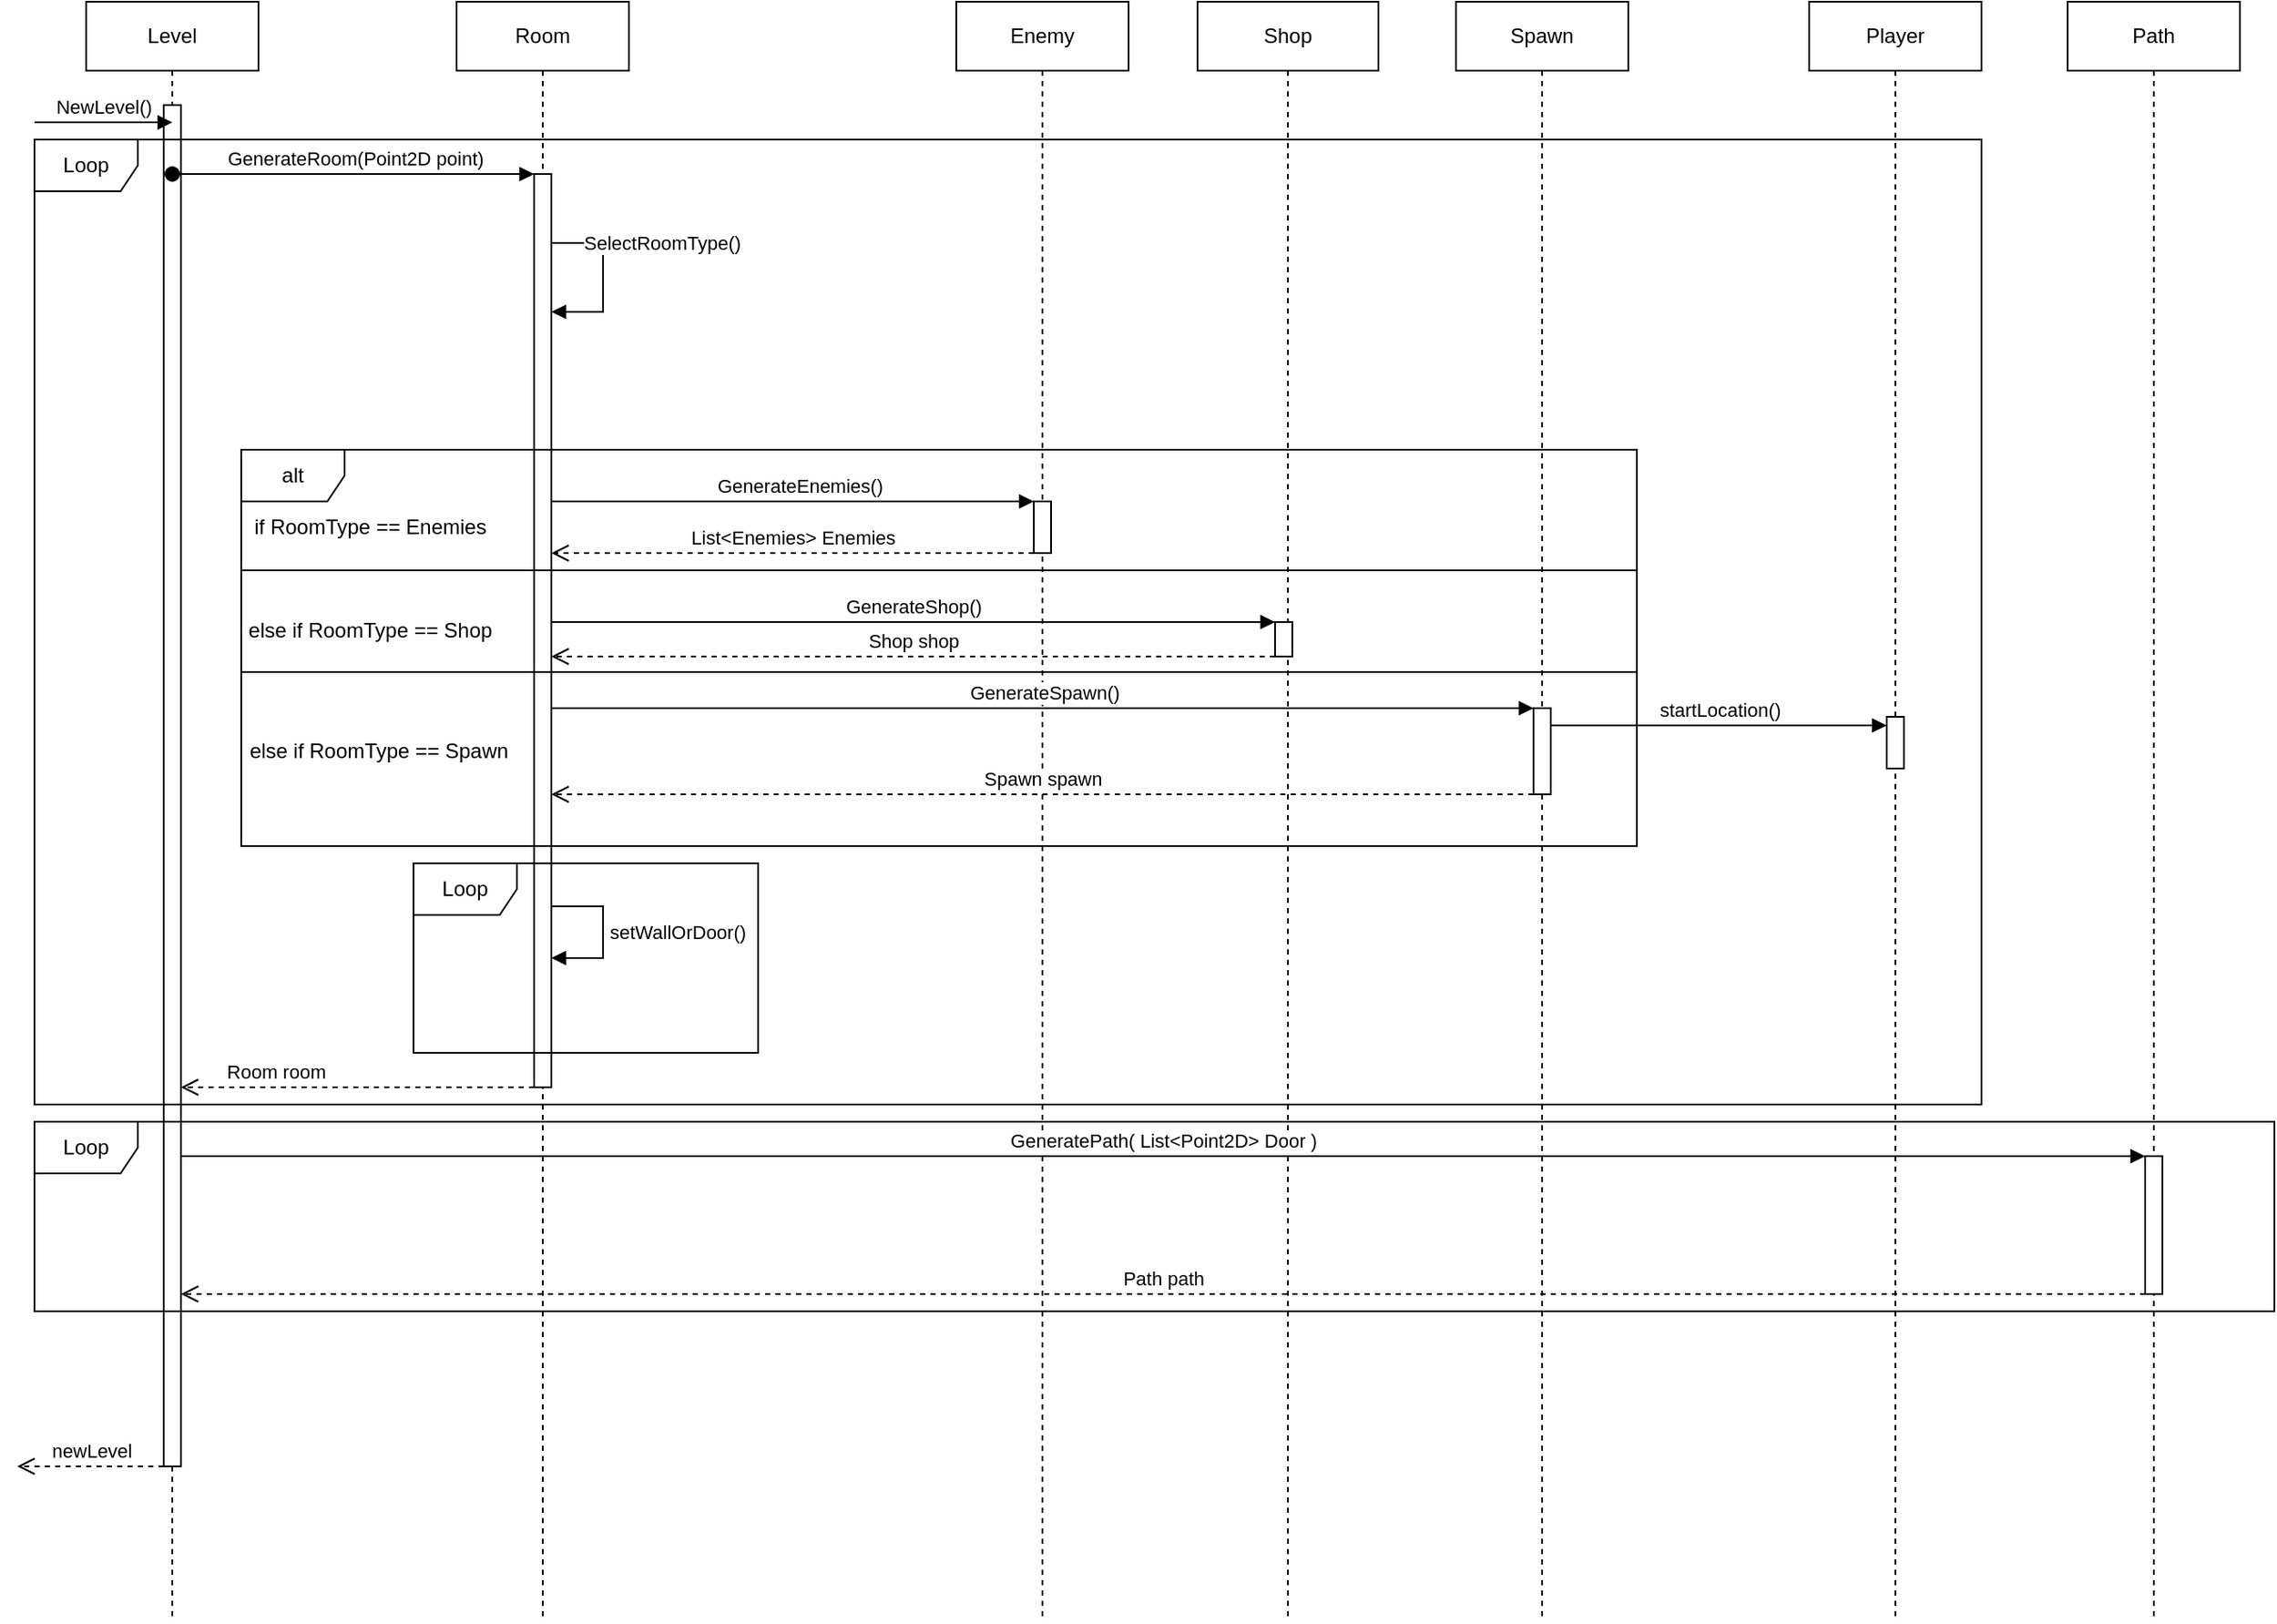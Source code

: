 <mxfile version="21.2.9" type="device">
  <diagram name="Page-1" id="jr3ReB0tD8OsRymx3ufy">
    <mxGraphModel dx="1985" dy="858" grid="1" gridSize="10" guides="1" tooltips="1" connect="1" arrows="1" fold="1" page="1" pageScale="1" pageWidth="1169" pageHeight="1654" math="0" shadow="0">
      <root>
        <mxCell id="0" />
        <mxCell id="1" parent="0" />
        <mxCell id="9FrHZgVtpIwVvqokSLea-17" value="Level" style="shape=umlLifeline;perimeter=lifelinePerimeter;whiteSpace=wrap;html=1;container=1;dropTarget=0;collapsible=0;recursiveResize=0;outlineConnect=0;portConstraint=eastwest;newEdgeStyle={&quot;edgeStyle&quot;:&quot;elbowEdgeStyle&quot;,&quot;elbow&quot;:&quot;vertical&quot;,&quot;curved&quot;:0,&quot;rounded&quot;:0};" parent="1" vertex="1">
          <mxGeometry x="50" y="10" width="100" height="940" as="geometry" />
        </mxCell>
        <mxCell id="9FrHZgVtpIwVvqokSLea-31" value="&amp;nbsp;" style="html=1;points=[];perimeter=orthogonalPerimeter;outlineConnect=0;targetShapes=umlLifeline;portConstraint=eastwest;newEdgeStyle={&quot;edgeStyle&quot;:&quot;elbowEdgeStyle&quot;,&quot;elbow&quot;:&quot;vertical&quot;,&quot;curved&quot;:0,&quot;rounded&quot;:0};" parent="9FrHZgVtpIwVvqokSLea-17" vertex="1">
          <mxGeometry x="45" y="60" width="10" height="790" as="geometry" />
        </mxCell>
        <mxCell id="9FrHZgVtpIwVvqokSLea-18" value="Room" style="shape=umlLifeline;perimeter=lifelinePerimeter;whiteSpace=wrap;html=1;container=1;dropTarget=0;collapsible=0;recursiveResize=0;outlineConnect=0;portConstraint=eastwest;newEdgeStyle={&quot;edgeStyle&quot;:&quot;elbowEdgeStyle&quot;,&quot;elbow&quot;:&quot;vertical&quot;,&quot;curved&quot;:0,&quot;rounded&quot;:0};" parent="1" vertex="1">
          <mxGeometry x="265" y="10" width="100" height="940" as="geometry" />
        </mxCell>
        <mxCell id="9FrHZgVtpIwVvqokSLea-24" value="" style="html=1;points=[];perimeter=orthogonalPerimeter;outlineConnect=0;targetShapes=umlLifeline;portConstraint=eastwest;newEdgeStyle={&quot;edgeStyle&quot;:&quot;elbowEdgeStyle&quot;,&quot;elbow&quot;:&quot;vertical&quot;,&quot;curved&quot;:0,&quot;rounded&quot;:0};" parent="9FrHZgVtpIwVvqokSLea-18" vertex="1">
          <mxGeometry x="45" y="100" width="10" height="530" as="geometry" />
        </mxCell>
        <mxCell id="9FrHZgVtpIwVvqokSLea-38" value="SelectRoomType()" style="html=1;align=left;spacingLeft=2;endArrow=block;rounded=0;edgeStyle=orthogonalEdgeStyle;curved=0;rounded=0;" parent="9FrHZgVtpIwVvqokSLea-18" edge="1">
          <mxGeometry relative="1" as="geometry">
            <mxPoint x="55" y="210" as="sourcePoint" />
            <Array as="points">
              <mxPoint x="55" y="140" />
              <mxPoint x="85" y="140" />
              <mxPoint x="85" y="180" />
            </Array>
            <mxPoint as="offset" />
            <mxPoint x="55" y="180.0" as="targetPoint" />
          </mxGeometry>
        </mxCell>
        <mxCell id="9FrHZgVtpIwVvqokSLea-19" value="Shop" style="shape=umlLifeline;perimeter=lifelinePerimeter;whiteSpace=wrap;html=1;container=1;dropTarget=0;collapsible=0;recursiveResize=0;outlineConnect=0;portConstraint=eastwest;newEdgeStyle={&quot;edgeStyle&quot;:&quot;elbowEdgeStyle&quot;,&quot;elbow&quot;:&quot;vertical&quot;,&quot;curved&quot;:0,&quot;rounded&quot;:0};" parent="1" vertex="1">
          <mxGeometry x="695" y="10" width="105" height="940" as="geometry" />
        </mxCell>
        <mxCell id="9FrHZgVtpIwVvqokSLea-20" value="Enemy" style="shape=umlLifeline;perimeter=lifelinePerimeter;whiteSpace=wrap;html=1;container=1;dropTarget=0;collapsible=0;recursiveResize=0;outlineConnect=0;portConstraint=eastwest;newEdgeStyle={&quot;edgeStyle&quot;:&quot;elbowEdgeStyle&quot;,&quot;elbow&quot;:&quot;vertical&quot;,&quot;curved&quot;:0,&quot;rounded&quot;:0};" parent="1" vertex="1">
          <mxGeometry x="555" y="10" width="100" height="940" as="geometry" />
        </mxCell>
        <mxCell id="9FrHZgVtpIwVvqokSLea-21" value="Spawn" style="shape=umlLifeline;perimeter=lifelinePerimeter;whiteSpace=wrap;html=1;container=1;dropTarget=0;collapsible=0;recursiveResize=0;outlineConnect=0;portConstraint=eastwest;newEdgeStyle={&quot;edgeStyle&quot;:&quot;elbowEdgeStyle&quot;,&quot;elbow&quot;:&quot;vertical&quot;,&quot;curved&quot;:0,&quot;rounded&quot;:0};" parent="1" vertex="1">
          <mxGeometry x="845" y="10" width="100" height="940" as="geometry" />
        </mxCell>
        <mxCell id="9FrHZgVtpIwVvqokSLea-25" value="GenerateRoom(Point2D point)" style="html=1;verticalAlign=bottom;startArrow=oval;endArrow=block;startSize=8;edgeStyle=elbowEdgeStyle;elbow=vertical;curved=0;rounded=0;" parent="1" source="9FrHZgVtpIwVvqokSLea-17" target="9FrHZgVtpIwVvqokSLea-24" edge="1">
          <mxGeometry x="0.003" relative="1" as="geometry">
            <mxPoint x="230" y="110" as="sourcePoint" />
            <Array as="points">
              <mxPoint x="230" y="110" />
            </Array>
            <mxPoint as="offset" />
          </mxGeometry>
        </mxCell>
        <mxCell id="9FrHZgVtpIwVvqokSLea-30" value="NewLevel()" style="html=1;verticalAlign=bottom;endArrow=block;edgeStyle=elbowEdgeStyle;elbow=vertical;curved=0;rounded=0;" parent="1" edge="1">
          <mxGeometry width="80" relative="1" as="geometry">
            <mxPoint x="20" y="80.04" as="sourcePoint" />
            <mxPoint x="100" y="80.04" as="targetPoint" />
          </mxGeometry>
        </mxCell>
        <mxCell id="9FrHZgVtpIwVvqokSLea-39" value="alt" style="shape=umlFrame;whiteSpace=wrap;html=1;pointerEvents=0;" parent="1" vertex="1">
          <mxGeometry x="140" y="270" width="810" height="230" as="geometry" />
        </mxCell>
        <mxCell id="9FrHZgVtpIwVvqokSLea-43" value="" style="html=1;points=[];perimeter=orthogonalPerimeter;outlineConnect=0;targetShapes=umlLifeline;portConstraint=eastwest;newEdgeStyle={&quot;edgeStyle&quot;:&quot;elbowEdgeStyle&quot;,&quot;elbow&quot;:&quot;vertical&quot;,&quot;curved&quot;:0,&quot;rounded&quot;:0};" parent="1" vertex="1">
          <mxGeometry x="600" y="300" width="10" height="30" as="geometry" />
        </mxCell>
        <mxCell id="9FrHZgVtpIwVvqokSLea-44" value="GenerateEnemies()" style="html=1;verticalAlign=bottom;endArrow=block;edgeStyle=elbowEdgeStyle;elbow=vertical;curved=0;rounded=0;" parent="1" target="9FrHZgVtpIwVvqokSLea-43" edge="1">
          <mxGeometry x="0.361" relative="1" as="geometry">
            <mxPoint x="465" y="300" as="sourcePoint" />
            <Array as="points">
              <mxPoint x="320" y="300" />
            </Array>
            <mxPoint as="offset" />
          </mxGeometry>
        </mxCell>
        <mxCell id="9FrHZgVtpIwVvqokSLea-45" value="List&amp;lt;Enemies&amp;gt; Enemies" style="html=1;verticalAlign=bottom;endArrow=open;dashed=1;endSize=8;edgeStyle=elbowEdgeStyle;elbow=vertical;curved=0;rounded=0;" parent="1" source="9FrHZgVtpIwVvqokSLea-43" target="9FrHZgVtpIwVvqokSLea-24" edge="1">
          <mxGeometry relative="1" as="geometry">
            <mxPoint x="530" y="375" as="targetPoint" />
            <Array as="points">
              <mxPoint x="470" y="330" />
            </Array>
          </mxGeometry>
        </mxCell>
        <mxCell id="9FrHZgVtpIwVvqokSLea-46" value="" style="html=1;points=[];perimeter=orthogonalPerimeter;outlineConnect=0;targetShapes=umlLifeline;portConstraint=eastwest;newEdgeStyle={&quot;edgeStyle&quot;:&quot;elbowEdgeStyle&quot;,&quot;elbow&quot;:&quot;vertical&quot;,&quot;curved&quot;:0,&quot;rounded&quot;:0};" parent="1" vertex="1">
          <mxGeometry x="740" y="370" width="10" height="20" as="geometry" />
        </mxCell>
        <mxCell id="9FrHZgVtpIwVvqokSLea-47" value="GenerateShop()" style="html=1;verticalAlign=bottom;endArrow=block;edgeStyle=elbowEdgeStyle;elbow=vertical;curved=0;rounded=0;" parent="1" source="9FrHZgVtpIwVvqokSLea-24" target="9FrHZgVtpIwVvqokSLea-46" edge="1">
          <mxGeometry relative="1" as="geometry">
            <mxPoint x="670" y="350" as="sourcePoint" />
            <Array as="points">
              <mxPoint x="620" y="370" />
              <mxPoint x="530" y="360" />
            </Array>
          </mxGeometry>
        </mxCell>
        <mxCell id="9FrHZgVtpIwVvqokSLea-48" value="Shop shop" style="html=1;verticalAlign=bottom;endArrow=open;dashed=1;endSize=8;edgeStyle=elbowEdgeStyle;elbow=vertical;curved=0;rounded=0;" parent="1" source="9FrHZgVtpIwVvqokSLea-46" target="9FrHZgVtpIwVvqokSLea-24" edge="1">
          <mxGeometry relative="1" as="geometry">
            <mxPoint x="670" y="425" as="targetPoint" />
            <Array as="points">
              <mxPoint x="530" y="390" />
            </Array>
          </mxGeometry>
        </mxCell>
        <mxCell id="9FrHZgVtpIwVvqokSLea-50" value="" style="html=1;points=[];perimeter=orthogonalPerimeter;outlineConnect=0;targetShapes=umlLifeline;portConstraint=eastwest;newEdgeStyle={&quot;edgeStyle&quot;:&quot;elbowEdgeStyle&quot;,&quot;elbow&quot;:&quot;vertical&quot;,&quot;curved&quot;:0,&quot;rounded&quot;:0};" parent="1" vertex="1">
          <mxGeometry x="890" y="420" width="10" height="50" as="geometry" />
        </mxCell>
        <mxCell id="9FrHZgVtpIwVvqokSLea-51" value="GenerateSpawn()" style="html=1;verticalAlign=bottom;endArrow=block;edgeStyle=elbowEdgeStyle;elbow=vertical;curved=0;rounded=0;" parent="1" source="9FrHZgVtpIwVvqokSLea-24" target="9FrHZgVtpIwVvqokSLea-50" edge="1">
          <mxGeometry x="0.001" relative="1" as="geometry">
            <mxPoint x="820" y="400" as="sourcePoint" />
            <Array as="points">
              <mxPoint x="570" y="420" />
              <mxPoint x="650" y="410" />
              <mxPoint x="605" y="400" />
            </Array>
            <mxPoint as="offset" />
          </mxGeometry>
        </mxCell>
        <mxCell id="9FrHZgVtpIwVvqokSLea-52" value="Spawn spawn" style="html=1;verticalAlign=bottom;endArrow=open;dashed=1;endSize=8;edgeStyle=elbowEdgeStyle;elbow=vertical;curved=0;rounded=0;" parent="1" source="9FrHZgVtpIwVvqokSLea-50" target="9FrHZgVtpIwVvqokSLea-24" edge="1">
          <mxGeometry relative="1" as="geometry">
            <mxPoint x="820" y="475" as="targetPoint" />
            <Array as="points">
              <mxPoint x="870" y="470" />
              <mxPoint x="850" y="460" />
              <mxPoint x="710" y="450" />
              <mxPoint x="610" y="430" />
            </Array>
          </mxGeometry>
        </mxCell>
        <mxCell id="9FrHZgVtpIwVvqokSLea-53" value="Player" style="shape=umlLifeline;perimeter=lifelinePerimeter;whiteSpace=wrap;html=1;container=1;dropTarget=0;collapsible=0;recursiveResize=0;outlineConnect=0;portConstraint=eastwest;newEdgeStyle={&quot;edgeStyle&quot;:&quot;elbowEdgeStyle&quot;,&quot;elbow&quot;:&quot;vertical&quot;,&quot;curved&quot;:0,&quot;rounded&quot;:0};" parent="1" vertex="1">
          <mxGeometry x="1050" y="10" width="100" height="940" as="geometry" />
        </mxCell>
        <mxCell id="9FrHZgVtpIwVvqokSLea-54" value="" style="html=1;points=[];perimeter=orthogonalPerimeter;outlineConnect=0;targetShapes=umlLifeline;portConstraint=eastwest;newEdgeStyle={&quot;edgeStyle&quot;:&quot;elbowEdgeStyle&quot;,&quot;elbow&quot;:&quot;vertical&quot;,&quot;curved&quot;:0,&quot;rounded&quot;:0};" parent="9FrHZgVtpIwVvqokSLea-53" vertex="1">
          <mxGeometry x="45" y="415" width="10" height="30" as="geometry" />
        </mxCell>
        <mxCell id="9FrHZgVtpIwVvqokSLea-55" value="startLocation()" style="html=1;verticalAlign=bottom;endArrow=block;edgeStyle=elbowEdgeStyle;elbow=vertical;curved=0;rounded=0;" parent="1" source="9FrHZgVtpIwVvqokSLea-50" target="9FrHZgVtpIwVvqokSLea-54" edge="1">
          <mxGeometry relative="1" as="geometry">
            <mxPoint x="975" y="430" as="sourcePoint" />
            <Array as="points">
              <mxPoint x="980" y="430" />
            </Array>
          </mxGeometry>
        </mxCell>
        <mxCell id="9FrHZgVtpIwVvqokSLea-57" value="Room room" style="html=1;verticalAlign=bottom;endArrow=open;dashed=1;endSize=8;edgeStyle=elbowEdgeStyle;elbow=vertical;curved=0;rounded=0;" parent="1" source="9FrHZgVtpIwVvqokSLea-24" target="9FrHZgVtpIwVvqokSLea-31" edge="1">
          <mxGeometry x="0.463" relative="1" as="geometry">
            <mxPoint x="250" y="540" as="sourcePoint" />
            <mxPoint x="170" y="540" as="targetPoint" />
            <Array as="points">
              <mxPoint x="250" y="640" />
              <mxPoint x="260" y="630" />
              <mxPoint x="160" y="550" />
            </Array>
            <mxPoint as="offset" />
          </mxGeometry>
        </mxCell>
        <mxCell id="9FrHZgVtpIwVvqokSLea-58" value="Loop" style="shape=umlFrame;whiteSpace=wrap;html=1;pointerEvents=0;" parent="1" vertex="1">
          <mxGeometry x="20" y="90" width="1130" height="560" as="geometry" />
        </mxCell>
        <mxCell id="BqOT-ozc303bb3y5IPSE-1" value="Path" style="shape=umlLifeline;perimeter=lifelinePerimeter;whiteSpace=wrap;html=1;container=1;dropTarget=0;collapsible=0;recursiveResize=0;outlineConnect=0;portConstraint=eastwest;newEdgeStyle={&quot;edgeStyle&quot;:&quot;elbowEdgeStyle&quot;,&quot;elbow&quot;:&quot;vertical&quot;,&quot;curved&quot;:0,&quot;rounded&quot;:0};" parent="1" vertex="1">
          <mxGeometry x="1200" y="10" width="100" height="940" as="geometry" />
        </mxCell>
        <mxCell id="BqOT-ozc303bb3y5IPSE-2" value="" style="html=1;points=[];perimeter=orthogonalPerimeter;outlineConnect=0;targetShapes=umlLifeline;portConstraint=eastwest;newEdgeStyle={&quot;edgeStyle&quot;:&quot;elbowEdgeStyle&quot;,&quot;elbow&quot;:&quot;vertical&quot;,&quot;curved&quot;:0,&quot;rounded&quot;:0};" parent="BqOT-ozc303bb3y5IPSE-1" vertex="1">
          <mxGeometry x="45" y="670" width="10" height="80" as="geometry" />
        </mxCell>
        <mxCell id="BqOT-ozc303bb3y5IPSE-3" value="GeneratePath( List&amp;lt;Point2D&amp;gt; Door )" style="html=1;verticalAlign=bottom;endArrow=block;edgeStyle=elbowEdgeStyle;elbow=vertical;curved=0;rounded=0;" parent="1" source="9FrHZgVtpIwVvqokSLea-31" target="BqOT-ozc303bb3y5IPSE-2" edge="1">
          <mxGeometry relative="1" as="geometry">
            <mxPoint x="1175" y="620" as="sourcePoint" />
            <Array as="points">
              <mxPoint x="1060" y="680" />
              <mxPoint x="630" y="630" />
            </Array>
          </mxGeometry>
        </mxCell>
        <mxCell id="BqOT-ozc303bb3y5IPSE-4" value="Path path" style="html=1;verticalAlign=bottom;endArrow=open;dashed=1;endSize=8;edgeStyle=elbowEdgeStyle;elbow=vertical;curved=0;rounded=0;" parent="1" source="BqOT-ozc303bb3y5IPSE-2" target="9FrHZgVtpIwVvqokSLea-31" edge="1">
          <mxGeometry relative="1" as="geometry">
            <mxPoint x="1175" y="695" as="targetPoint" />
            <Array as="points">
              <mxPoint x="1000" y="760" />
              <mxPoint x="890" y="700" />
            </Array>
          </mxGeometry>
        </mxCell>
        <mxCell id="BqOT-ozc303bb3y5IPSE-10" value="newLevel" style="html=1;verticalAlign=bottom;endArrow=open;dashed=1;endSize=8;edgeStyle=elbowEdgeStyle;elbow=vertical;curved=0;rounded=0;" parent="1" edge="1">
          <mxGeometry relative="1" as="geometry">
            <mxPoint x="95" y="860" as="sourcePoint" />
            <mxPoint x="10" y="860" as="targetPoint" />
            <Array as="points">
              <mxPoint x="80" y="860" />
            </Array>
          </mxGeometry>
        </mxCell>
        <mxCell id="BqOT-ozc303bb3y5IPSE-11" value="Loop" style="shape=umlFrame;whiteSpace=wrap;html=1;pointerEvents=0;" parent="1" vertex="1">
          <mxGeometry x="20" y="660" width="1300" height="110" as="geometry" />
        </mxCell>
        <mxCell id="BqOT-ozc303bb3y5IPSE-12" value="Loop" style="shape=umlFrame;whiteSpace=wrap;html=1;pointerEvents=0;" parent="1" vertex="1">
          <mxGeometry x="240" y="510" width="200" height="110" as="geometry" />
        </mxCell>
        <mxCell id="jk2zQnImMYWHLLycs_MA-2" value="" style="line;strokeWidth=1;fillColor=none;align=left;verticalAlign=middle;spacingTop=-1;spacingLeft=3;spacingRight=3;rotatable=0;labelPosition=right;points=[];portConstraint=eastwest;strokeColor=inherit;" vertex="1" parent="1">
          <mxGeometry x="140" y="336" width="810" height="8" as="geometry" />
        </mxCell>
        <mxCell id="jk2zQnImMYWHLLycs_MA-3" value="" style="line;strokeWidth=1;fillColor=none;align=left;verticalAlign=middle;spacingTop=-1;spacingLeft=3;spacingRight=3;rotatable=0;labelPosition=right;points=[];portConstraint=eastwest;strokeColor=inherit;" vertex="1" parent="1">
          <mxGeometry x="140" y="390" width="810" height="18" as="geometry" />
        </mxCell>
        <mxCell id="jk2zQnImMYWHLLycs_MA-4" value="if RoomType == Enemies" style="text;html=1;strokeColor=none;fillColor=none;align=center;verticalAlign=middle;whiteSpace=wrap;rounded=0;" vertex="1" parent="1">
          <mxGeometry x="130" y="300" width="170" height="30" as="geometry" />
        </mxCell>
        <mxCell id="jk2zQnImMYWHLLycs_MA-5" value="else if RoomType == Shop" style="text;html=1;strokeColor=none;fillColor=none;align=center;verticalAlign=middle;whiteSpace=wrap;rounded=0;" vertex="1" parent="1">
          <mxGeometry x="140" y="360" width="150" height="30" as="geometry" />
        </mxCell>
        <mxCell id="jk2zQnImMYWHLLycs_MA-6" value="else if RoomType == Spawn" style="text;html=1;strokeColor=none;fillColor=none;align=center;verticalAlign=middle;whiteSpace=wrap;rounded=0;" vertex="1" parent="1">
          <mxGeometry x="140" y="430" width="160" height="30" as="geometry" />
        </mxCell>
        <mxCell id="jk2zQnImMYWHLLycs_MA-10" value="setWallOrDoor()" style="html=1;align=left;spacingLeft=2;endArrow=block;rounded=0;edgeStyle=orthogonalEdgeStyle;curved=0;rounded=0;" edge="1" target="9FrHZgVtpIwVvqokSLea-24" parent="1">
          <mxGeometry relative="1" as="geometry">
            <mxPoint x="320" y="535" as="sourcePoint" />
            <Array as="points">
              <mxPoint x="350" y="535" />
              <mxPoint x="350" y="565" />
            </Array>
            <mxPoint x="325" y="565.0" as="targetPoint" />
            <mxPoint as="offset" />
          </mxGeometry>
        </mxCell>
      </root>
    </mxGraphModel>
  </diagram>
</mxfile>
